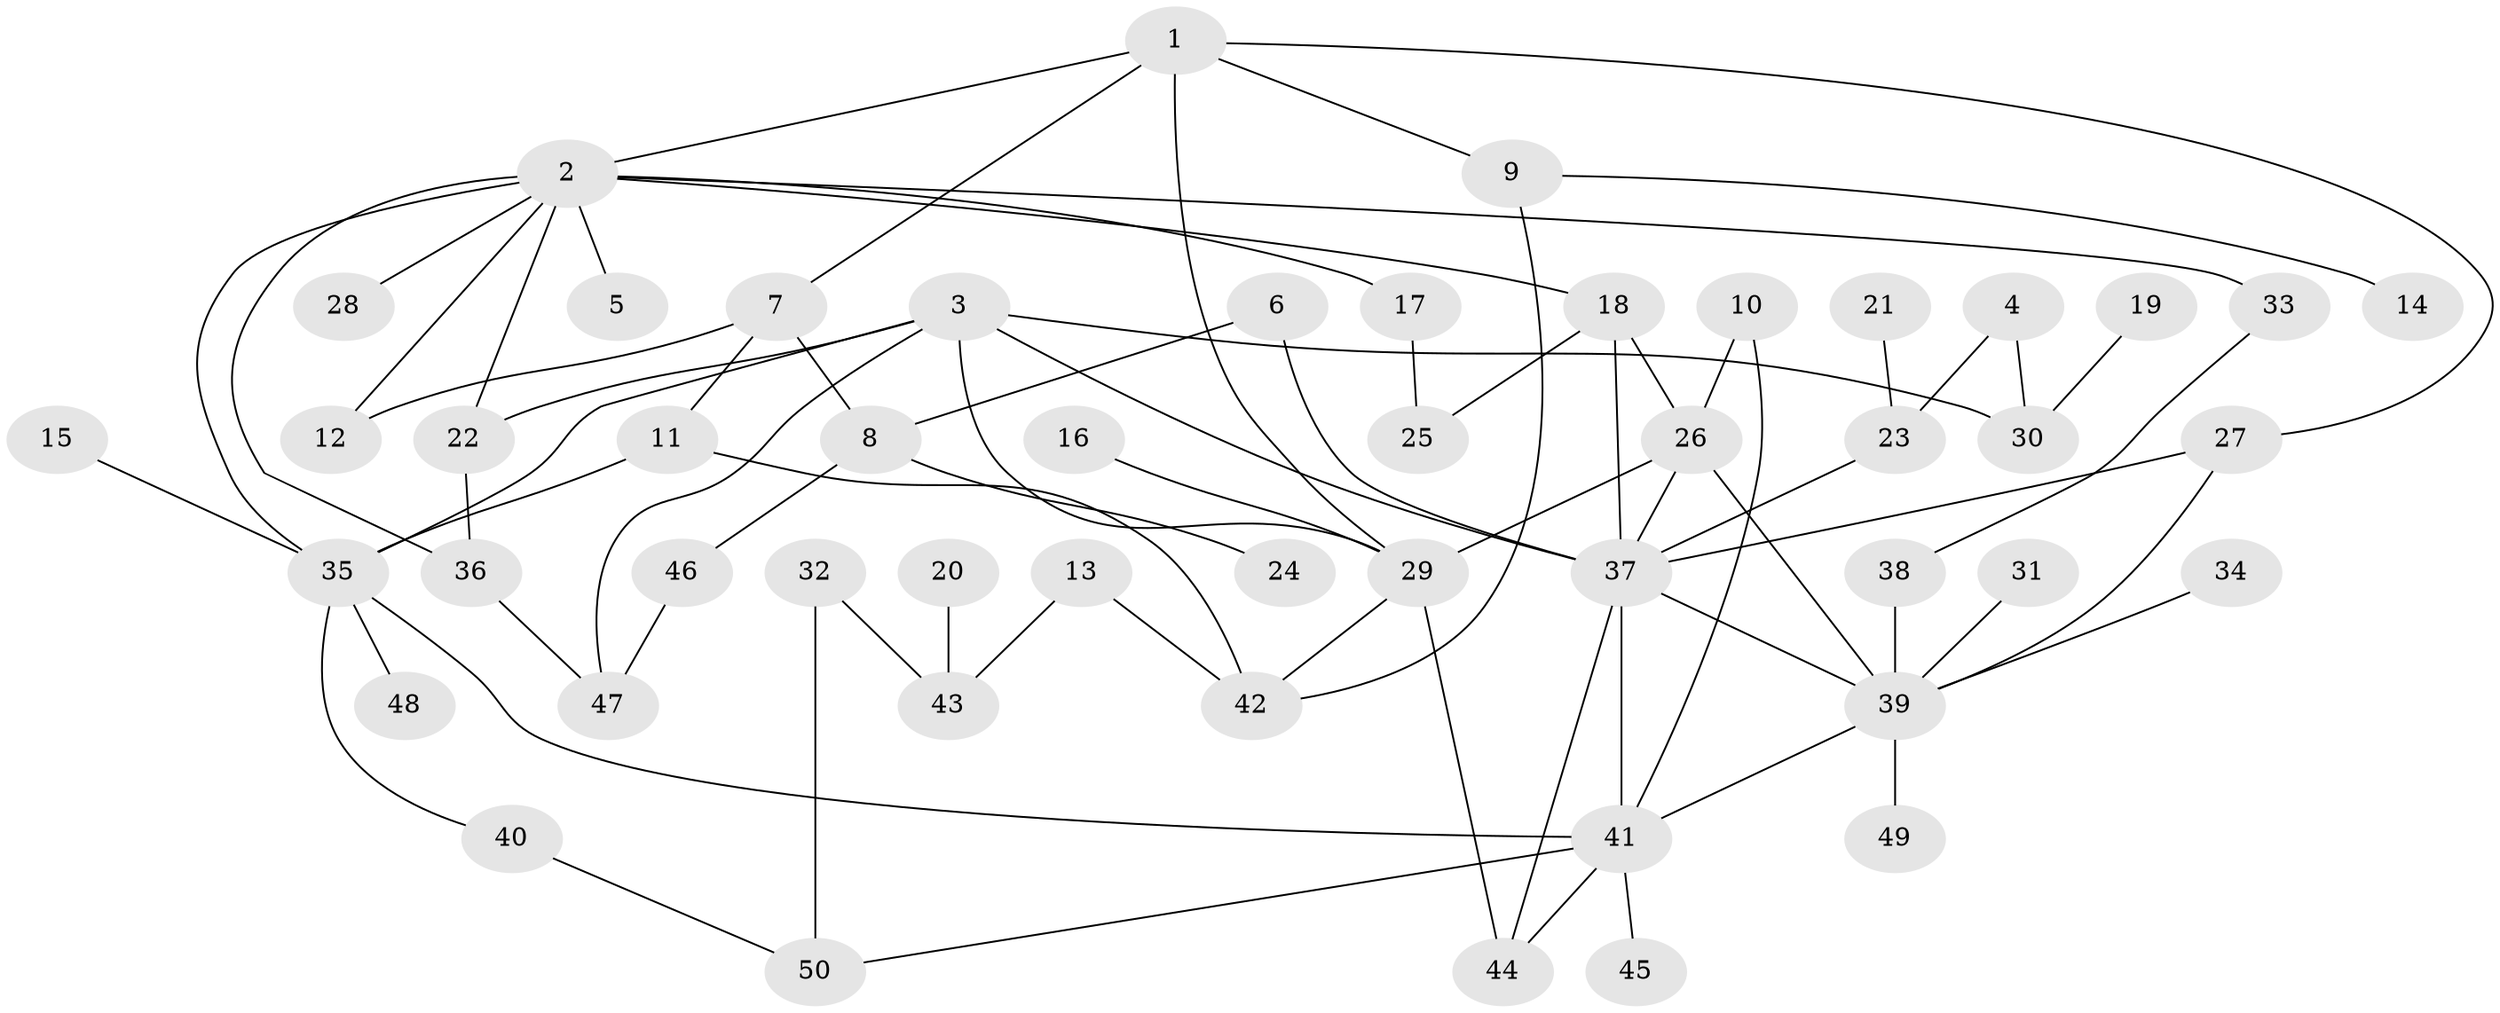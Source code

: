 // original degree distribution, {8: 0.01, 5: 0.06, 3: 0.22, 4: 0.12, 7: 0.01, 6: 0.01, 2: 0.28, 1: 0.29}
// Generated by graph-tools (version 1.1) at 2025/49/03/09/25 03:49:25]
// undirected, 50 vertices, 75 edges
graph export_dot {
graph [start="1"]
  node [color=gray90,style=filled];
  1;
  2;
  3;
  4;
  5;
  6;
  7;
  8;
  9;
  10;
  11;
  12;
  13;
  14;
  15;
  16;
  17;
  18;
  19;
  20;
  21;
  22;
  23;
  24;
  25;
  26;
  27;
  28;
  29;
  30;
  31;
  32;
  33;
  34;
  35;
  36;
  37;
  38;
  39;
  40;
  41;
  42;
  43;
  44;
  45;
  46;
  47;
  48;
  49;
  50;
  1 -- 2 [weight=1.0];
  1 -- 7 [weight=1.0];
  1 -- 9 [weight=1.0];
  1 -- 27 [weight=1.0];
  1 -- 29 [weight=1.0];
  2 -- 5 [weight=1.0];
  2 -- 12 [weight=1.0];
  2 -- 17 [weight=1.0];
  2 -- 18 [weight=1.0];
  2 -- 22 [weight=1.0];
  2 -- 28 [weight=1.0];
  2 -- 33 [weight=1.0];
  2 -- 35 [weight=1.0];
  2 -- 36 [weight=1.0];
  3 -- 22 [weight=1.0];
  3 -- 29 [weight=1.0];
  3 -- 30 [weight=1.0];
  3 -- 35 [weight=1.0];
  3 -- 37 [weight=1.0];
  3 -- 47 [weight=1.0];
  4 -- 23 [weight=1.0];
  4 -- 30 [weight=1.0];
  6 -- 8 [weight=1.0];
  6 -- 37 [weight=1.0];
  7 -- 8 [weight=1.0];
  7 -- 11 [weight=1.0];
  7 -- 12 [weight=1.0];
  8 -- 24 [weight=1.0];
  8 -- 46 [weight=1.0];
  9 -- 14 [weight=1.0];
  9 -- 42 [weight=1.0];
  10 -- 26 [weight=1.0];
  10 -- 41 [weight=1.0];
  11 -- 35 [weight=1.0];
  11 -- 42 [weight=1.0];
  13 -- 42 [weight=1.0];
  13 -- 43 [weight=1.0];
  15 -- 35 [weight=1.0];
  16 -- 29 [weight=1.0];
  17 -- 25 [weight=1.0];
  18 -- 25 [weight=1.0];
  18 -- 26 [weight=1.0];
  18 -- 37 [weight=1.0];
  19 -- 30 [weight=1.0];
  20 -- 43 [weight=1.0];
  21 -- 23 [weight=1.0];
  22 -- 36 [weight=1.0];
  23 -- 37 [weight=1.0];
  26 -- 29 [weight=1.0];
  26 -- 37 [weight=1.0];
  26 -- 39 [weight=1.0];
  27 -- 37 [weight=1.0];
  27 -- 39 [weight=1.0];
  29 -- 42 [weight=1.0];
  29 -- 44 [weight=1.0];
  31 -- 39 [weight=1.0];
  32 -- 43 [weight=1.0];
  32 -- 50 [weight=1.0];
  33 -- 38 [weight=1.0];
  34 -- 39 [weight=1.0];
  35 -- 40 [weight=1.0];
  35 -- 41 [weight=1.0];
  35 -- 48 [weight=1.0];
  36 -- 47 [weight=1.0];
  37 -- 39 [weight=1.0];
  37 -- 41 [weight=1.0];
  37 -- 44 [weight=1.0];
  38 -- 39 [weight=1.0];
  39 -- 41 [weight=1.0];
  39 -- 49 [weight=1.0];
  40 -- 50 [weight=1.0];
  41 -- 44 [weight=1.0];
  41 -- 45 [weight=1.0];
  41 -- 50 [weight=1.0];
  46 -- 47 [weight=1.0];
}
